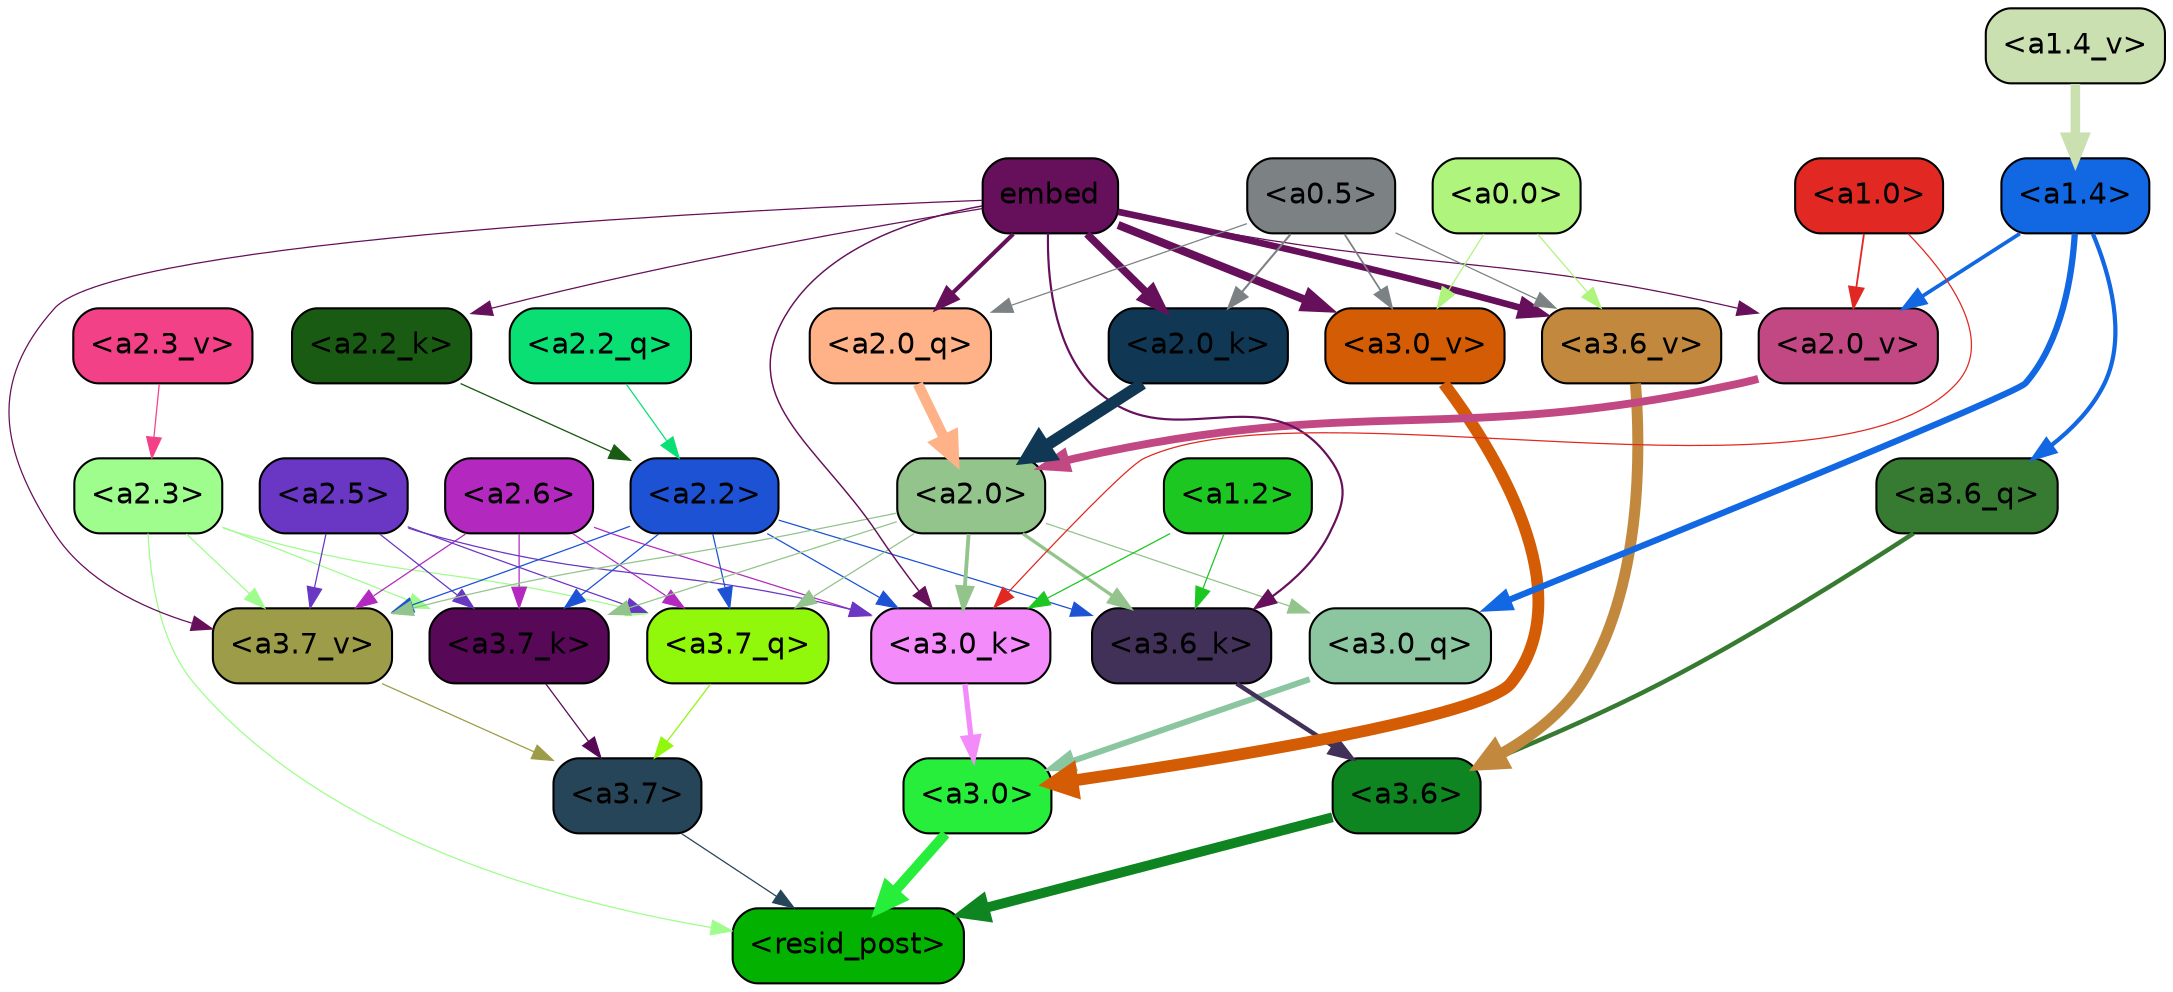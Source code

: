 strict digraph "" {
	graph [bgcolor=transparent,
		layout=dot,
		overlap=false,
		splines=true
	];
	"<a3.7>"	[color=black,
		fillcolor="#274558",
		fontname=Helvetica,
		shape=box,
		style="filled, rounded"];
	"<resid_post>"	[color=black,
		fillcolor="#03b201",
		fontname=Helvetica,
		shape=box,
		style="filled, rounded"];
	"<a3.7>" -> "<resid_post>"	[color="#274558",
		penwidth=0.6];
	"<a3.6>"	[color=black,
		fillcolor="#0e8521",
		fontname=Helvetica,
		shape=box,
		style="filled, rounded"];
	"<a3.6>" -> "<resid_post>"	[color="#0e8521",
		penwidth=4.751592040061951];
	"<a3.0>"	[color=black,
		fillcolor="#27ed3b",
		fontname=Helvetica,
		shape=box,
		style="filled, rounded"];
	"<a3.0>" -> "<resid_post>"	[color="#27ed3b",
		penwidth=4.904066681861877];
	"<a2.3>"	[color=black,
		fillcolor="#9ffd8d",
		fontname=Helvetica,
		shape=box,
		style="filled, rounded"];
	"<a2.3>" -> "<resid_post>"	[color="#9ffd8d",
		penwidth=0.6];
	"<a3.7_q>"	[color=black,
		fillcolor="#91f70b",
		fontname=Helvetica,
		shape=box,
		style="filled, rounded"];
	"<a2.3>" -> "<a3.7_q>"	[color="#9ffd8d",
		penwidth=0.6];
	"<a3.7_k>"	[color=black,
		fillcolor="#570857",
		fontname=Helvetica,
		shape=box,
		style="filled, rounded"];
	"<a2.3>" -> "<a3.7_k>"	[color="#9ffd8d",
		penwidth=0.6];
	"<a3.7_v>"	[color=black,
		fillcolor="#9d9c48",
		fontname=Helvetica,
		shape=box,
		style="filled, rounded"];
	"<a2.3>" -> "<a3.7_v>"	[color="#9ffd8d",
		penwidth=0.6];
	"<a3.7_q>" -> "<a3.7>"	[color="#91f70b",
		penwidth=0.6];
	"<a3.6_q>"	[color=black,
		fillcolor="#367b31",
		fontname=Helvetica,
		shape=box,
		style="filled, rounded"];
	"<a3.6_q>" -> "<a3.6>"	[color="#367b31",
		penwidth=2.160832464694977];
	"<a3.0_q>"	[color=black,
		fillcolor="#8bc6a0",
		fontname=Helvetica,
		shape=box,
		style="filled, rounded"];
	"<a3.0_q>" -> "<a3.0>"	[color="#8bc6a0",
		penwidth=2.870753765106201];
	"<a3.7_k>" -> "<a3.7>"	[color="#570857",
		penwidth=0.6];
	"<a3.6_k>"	[color=black,
		fillcolor="#413159",
		fontname=Helvetica,
		shape=box,
		style="filled, rounded"];
	"<a3.6_k>" -> "<a3.6>"	[color="#413159",
		penwidth=2.13908451795578];
	"<a3.0_k>"	[color=black,
		fillcolor="#f38bfb",
		fontname=Helvetica,
		shape=box,
		style="filled, rounded"];
	"<a3.0_k>" -> "<a3.0>"	[color="#f38bfb",
		penwidth=2.520303964614868];
	"<a3.7_v>" -> "<a3.7>"	[color="#9d9c48",
		penwidth=0.6];
	"<a3.6_v>"	[color=black,
		fillcolor="#c2893e",
		fontname=Helvetica,
		shape=box,
		style="filled, rounded"];
	"<a3.6_v>" -> "<a3.6>"	[color="#c2893e",
		penwidth=5.297133803367615];
	"<a3.0_v>"	[color=black,
		fillcolor="#d45c05",
		fontname=Helvetica,
		shape=box,
		style="filled, rounded"];
	"<a3.0_v>" -> "<a3.0>"	[color="#d45c05",
		penwidth=5.680712580680847];
	"<a2.6>"	[color=black,
		fillcolor="#b329c0",
		fontname=Helvetica,
		shape=box,
		style="filled, rounded"];
	"<a2.6>" -> "<a3.7_q>"	[color="#b329c0",
		penwidth=0.6];
	"<a2.6>" -> "<a3.7_k>"	[color="#b329c0",
		penwidth=0.6];
	"<a2.6>" -> "<a3.0_k>"	[color="#b329c0",
		penwidth=0.6];
	"<a2.6>" -> "<a3.7_v>"	[color="#b329c0",
		penwidth=0.6];
	"<a2.5>"	[color=black,
		fillcolor="#6937c4",
		fontname=Helvetica,
		shape=box,
		style="filled, rounded"];
	"<a2.5>" -> "<a3.7_q>"	[color="#6937c4",
		penwidth=0.6];
	"<a2.5>" -> "<a3.7_k>"	[color="#6937c4",
		penwidth=0.6];
	"<a2.5>" -> "<a3.0_k>"	[color="#6937c4",
		penwidth=0.6];
	"<a2.5>" -> "<a3.7_v>"	[color="#6937c4",
		penwidth=0.6];
	"<a2.2>"	[color=black,
		fillcolor="#1c52d3",
		fontname=Helvetica,
		shape=box,
		style="filled, rounded"];
	"<a2.2>" -> "<a3.7_q>"	[color="#1c52d3",
		penwidth=0.6];
	"<a2.2>" -> "<a3.7_k>"	[color="#1c52d3",
		penwidth=0.6];
	"<a2.2>" -> "<a3.6_k>"	[color="#1c52d3",
		penwidth=0.6];
	"<a2.2>" -> "<a3.0_k>"	[color="#1c52d3",
		penwidth=0.6];
	"<a2.2>" -> "<a3.7_v>"	[color="#1c52d3",
		penwidth=0.6];
	"<a2.0>"	[color=black,
		fillcolor="#93c48b",
		fontname=Helvetica,
		shape=box,
		style="filled, rounded"];
	"<a2.0>" -> "<a3.7_q>"	[color="#93c48b",
		penwidth=0.6];
	"<a2.0>" -> "<a3.0_q>"	[color="#93c48b",
		penwidth=0.6];
	"<a2.0>" -> "<a3.7_k>"	[color="#93c48b",
		penwidth=0.6];
	"<a2.0>" -> "<a3.6_k>"	[color="#93c48b",
		penwidth=1.5897698998451233];
	"<a2.0>" -> "<a3.0_k>"	[color="#93c48b",
		penwidth=1.8405593037605286];
	"<a2.0>" -> "<a3.7_v>"	[color="#93c48b",
		penwidth=0.6];
	"<a1.4>"	[color=black,
		fillcolor="#1267e3",
		fontname=Helvetica,
		shape=box,
		style="filled, rounded"];
	"<a1.4>" -> "<a3.6_q>"	[color="#1267e3",
		penwidth=2.0260728895664215];
	"<a1.4>" -> "<a3.0_q>"	[color="#1267e3",
		penwidth=3.0185627341270447];
	"<a2.0_v>"	[color=black,
		fillcolor="#c24884",
		fontname=Helvetica,
		shape=box,
		style="filled, rounded"];
	"<a1.4>" -> "<a2.0_v>"	[color="#1267e3",
		penwidth=1.7970525026321411];
	"<a1.2>"	[color=black,
		fillcolor="#1cc721",
		fontname=Helvetica,
		shape=box,
		style="filled, rounded"];
	"<a1.2>" -> "<a3.6_k>"	[color="#1cc721",
		penwidth=0.6];
	"<a1.2>" -> "<a3.0_k>"	[color="#1cc721",
		penwidth=0.6];
	embed	[color=black,
		fillcolor="#660f5a",
		fontname=Helvetica,
		shape=box,
		style="filled, rounded"];
	embed -> "<a3.6_k>"	[color="#660f5a",
		penwidth=1.046662151813507];
	embed -> "<a3.0_k>"	[color="#660f5a",
		penwidth=0.6995279788970947];
	embed -> "<a3.7_v>"	[color="#660f5a",
		penwidth=0.6];
	embed -> "<a3.6_v>"	[color="#660f5a",
		penwidth=3.1840110421180725];
	embed -> "<a3.0_v>"	[color="#660f5a",
		penwidth=3.9005755856633186];
	"<a2.0_q>"	[color=black,
		fillcolor="#ffb288",
		fontname=Helvetica,
		shape=box,
		style="filled, rounded"];
	embed -> "<a2.0_q>"	[color="#660f5a",
		penwidth=1.9669389724731445];
	"<a2.2_k>"	[color=black,
		fillcolor="#1a5b13",
		fontname=Helvetica,
		shape=box,
		style="filled, rounded"];
	embed -> "<a2.2_k>"	[color="#660f5a",
		penwidth=0.6];
	"<a2.0_k>"	[color=black,
		fillcolor="#103855",
		fontname=Helvetica,
		shape=box,
		style="filled, rounded"];
	embed -> "<a2.0_k>"	[color="#660f5a",
		penwidth=3.6898754835128784];
	embed -> "<a2.0_v>"	[color="#660f5a",
		penwidth=0.6];
	"<a1.0>"	[color=black,
		fillcolor="#e12822",
		fontname=Helvetica,
		shape=box,
		style="filled, rounded"];
	"<a1.0>" -> "<a3.0_k>"	[color="#e12822",
		penwidth=0.6];
	"<a1.0>" -> "<a2.0_v>"	[color="#e12822",
		penwidth=0.8836666345596313];
	"<a0.5>"	[color=black,
		fillcolor="#7c8284",
		fontname=Helvetica,
		shape=box,
		style="filled, rounded"];
	"<a0.5>" -> "<a3.6_v>"	[color="#7c8284",
		penwidth=0.6];
	"<a0.5>" -> "<a3.0_v>"	[color="#7c8284",
		penwidth=0.8493617177009583];
	"<a0.5>" -> "<a2.0_q>"	[color="#7c8284",
		penwidth=0.6];
	"<a0.5>" -> "<a2.0_k>"	[color="#7c8284",
		penwidth=0.9942188858985901];
	"<a0.0>"	[color=black,
		fillcolor="#aff47c",
		fontname=Helvetica,
		shape=box,
		style="filled, rounded"];
	"<a0.0>" -> "<a3.6_v>"	[color="#aff47c",
		penwidth=0.6];
	"<a0.0>" -> "<a3.0_v>"	[color="#aff47c",
		penwidth=0.6];
	"<a2.2_q>"	[color=black,
		fillcolor="#0adf74",
		fontname=Helvetica,
		shape=box,
		style="filled, rounded"];
	"<a2.2_q>" -> "<a2.2>"	[color="#0adf74",
		penwidth=0.6];
	"<a2.0_q>" -> "<a2.0>"	[color="#ffb288",
		penwidth=5.0040658712387085];
	"<a2.2_k>" -> "<a2.2>"	[color="#1a5b13",
		penwidth=0.6304321400821209];
	"<a2.0_k>" -> "<a2.0>"	[color="#103855",
		penwidth=5.6445024609565735];
	"<a2.3_v>"	[color=black,
		fillcolor="#f34188",
		fontname=Helvetica,
		shape=box,
		style="filled, rounded"];
	"<a2.3_v>" -> "<a2.3>"	[color="#f34188",
		penwidth=0.6];
	"<a2.0_v>" -> "<a2.0>"	[color="#c24884",
		penwidth=3.781584322452545];
	"<a1.4_v>"	[color=black,
		fillcolor="#cbe0b1",
		fontname=Helvetica,
		shape=box,
		style="filled, rounded"];
	"<a1.4_v>" -> "<a1.4>"	[color="#cbe0b1",
		penwidth=4.602061748504639];
}
